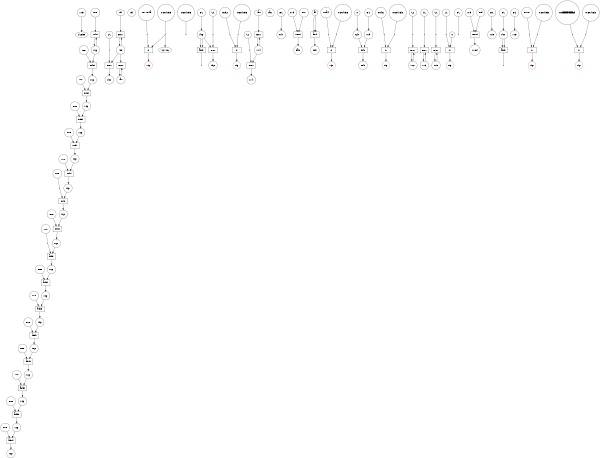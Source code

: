 digraph test{
	size = "4,4";
"r15699" [label = "r15", shape = "circle"];
"r15699" -> "SS699";
"subi700" [label = "subi", shape = "box"];
"rsp700" [label = "rsp", shape = "point"];
"rsp700" [label = "rsp", shape = "circle"];
"rsp700" -> "subi700";
"0x8700" [label = "0x8", shape = "circle"];
"0x8700" -> "subi700";
"rsp700" [label = "rsp", shape = "circle"];
"subi700" -> "rsp700";
"subi702" [label = "subi", shape = "box"];
"rsp702" [label = "rsp", shape = "point"];
"rsp700" -> "subi702";
"0x8702" [label = "0x8", shape = "circle"];
"0x8702" -> "subi702";
"rsp702" [label = "rsp", shape = "circle"];
"subi702" -> "rsp702";
"subi704" [label = "subi", shape = "box"];
"rsp704" [label = "rsp", shape = "point"];
"rsp702" -> "subi704";
"0x8704" [label = "0x8", shape = "circle"];
"0x8704" -> "subi704";
"rsp704" [label = "rsp", shape = "circle"];
"subi704" -> "rsp704";
"subi706" [label = "subi", shape = "box"];
"rsp706" [label = "rsp", shape = "point"];
"rsp704" -> "subi706";
"0x8706" [label = "0x8", shape = "circle"];
"0x8706" -> "subi706";
"rsp706" [label = "rsp", shape = "circle"];
"subi706" -> "rsp706";
"subi708" [label = "subi", shape = "box"];
"rsp708" [label = "rsp", shape = "point"];
"rsp706" -> "subi708";
"0x8708" [label = "0x8", shape = "circle"];
"0x8708" -> "subi708";
"rsp708" [label = "rsp", shape = "circle"];
"subi708" -> "rsp708";
"subi710" [label = "subi", shape = "box"];
"rsp710" [label = "rsp", shape = "point"];
"rsp708" -> "subi710";
"0x8710" [label = "0x8", shape = "circle"];
"0x8710" -> "subi710";
"rsp710" [label = "rsp", shape = "circle"];
"subi710" -> "rsp710";
"mov711" [label = "mov", shape = "box"];
"rbx711" [label = "rbx", shape = "circle"];
"rbx711" [label = "rbx", shape = "circle"];
"rbx711" -> "mov711";
 "rdi711" [label = "rdi", shape = "circle"];
"rdi" -> "mov711";
"mov711"   -> "rbx711";
"0x8712" [label = "0x8", shape = "circle"];
"t1712" [label = "t1", shape = "point"];
"0x8712" -> "t1712" ["dir" = "none"];
"sub713" [label = "sub", shape = "box"];
"rsp713" [label = "rsp", shape = "point"];
"rsp710" -> "sub713";
"t1712" -> "sub713";
"rsp713" [label = "rsp", shape = "circle"];
"sub713" -> "rsp713";
"0x11e4a714" [label = "0x11e4a", shape = "circle"];
"t1714" [label = "t1", shape = "point"];
"0x11e4a714" -> "t1714" ["dir" = "none"];
"t7715" [label = "t7", shape = "point"];
"%ctrl153715" [label = "%ctrl153", shape = "circle"];
"%ctrl153715" -> "t7715"["dir" = "none"];
"t7715" -> "SS716";
"subi717" [label = "subi", shape = "box"];
"rsp717" [label = "rsp", shape = "point"];
"rsp713" -> "subi717";
"0x8717" [label = "0x8", shape = "circle"];
"0x8717" -> "subi717";
"rsp717" [label = "rsp", shape = "circle"];
"subi717" -> "rsp717";
"add718" [label = "+", shape = "box"];
"rip718" [label = "rip", shape = "circle", color = "red"];
"t7715" -> "add718"; 
"t1714" -> "add718"; 
"add718" -> "rip718";
"t7719" [label = "t7", shape = "point"];
"%ctrl153719" [label = "%ctrl153", shape = "circle"];
"%ctrl153719" -> "t7719"["dir" = "none"];
"DS720" [label = "DS", shape = "circle"];
"rbp720" [label = "rbp", shape = "circle"];
"DS720" -> "rbp720";
"and721" [label = "and", shape = "box"];
"t0721" [label = "t0", shape = "point"];
"rbp720" -> "and721";
"rbp720" -> "and721";
"t0721" [label = "t0", shape = "point"];
"and721" -> "t0721"["dir" = "none"];
"t1722" [label = "t1", shape = "point"];
"%ctrl153722" [label = "%ctrl153", shape = "circle"];
"%ctrl153722" -> "t1722"["dir" = "none"];
"0xb2723" [label = "0xb2", shape = "circle"];
"t2723" [label = "t2", shape = "point"];
"0xb2723" -> "t2723" ["dir" = "none"];
"add724" [label = "+", shape = "box"];
"rip724" [label = "rip", shape = "circle", color = "red"];
"t1722" -> "add724"; 
"t2723" -> "add724"; 
"add724" -> "rip724";
"mov725" [label = "mov", shape = "box"];
"r14725" [label = "r14", shape = "circle"];
"r14725" [label = "r14", shape = "circle"];
"r14725" -> "mov725";
 "rax725" [label = "rax", shape = "circle"];
"rax" -> "mov725";
"mov725"   -> "r14725";
"DS726" [label = "DS", shape = "circle"];
"t1b726" [label = "t1b", shape = "circle"];
"DS726" -> "t1b726";
"zexti727" [label = "zexti", shape = "box"];
"eax727" [label = "eax", shape = "circle"];
"t1d727" [label = "t1d", shape = "circle"];
"t1d727" -> "zexti727";
"0x7727" [label = "0x7", shape = "circle"];
"0x7727" -> "zexti727";
"zexti727" -> "eax727";
"and728" [label = "and", shape = "box"];
"t0b728" [label = "t0b", shape = "point"];
"al728" [label = "al", shape = "circle"];
"al728" -> "and728";
"al728" [label = "al", shape = "circle"];
"al728" -> "and728";
"t0b728" [label = "t0b", shape = "circle"];
"and728" -> "t0b728";
"t1729" [label = "t1", shape = "point"];
"%ctrl153729" [label = "%ctrl153", shape = "circle"];
"%ctrl153729" -> "t1729"["dir" = "none"];
"0xa4730" [label = "0xa4", shape = "circle"];
"t2730" [label = "t2", shape = "point"];
"0xa4730" -> "t2730" ["dir" = "none"];
"add731" [label = "+", shape = "box"];
"rip731" [label = "rip", shape = "circle", color = "red"];
"t1729" -> "add731"; 
"t2730" -> "add731"; 
"add731" -> "rip731";
"0732" [label = "0", shape = "circle"];
"t2b732" [label = "t2b", shape = "circle"];
"0732" -> "t2b732";
"DS733" [label = "DS", shape = "circle"];
"t1b733" [label = "t1b", shape = "circle"];
"DS733" -> "t1b733";
"sub734" [label = "sub", shape = "box"];
"t0b734" [label = "t0b", shape = "point"];
"t1b733" -> "sub734";
"t2b732" -> "sub734";
"t0b734" [label = "t0b", shape = "circle"];
"sub734" -> "t0b734";
"t1735" [label = "t1", shape = "point"];
"%ctrl153735" [label = "%ctrl153", shape = "circle"];
"%ctrl153735" -> "t1735"["dir" = "none"];
"0x46736" [label = "0x46", shape = "circle"];
"t2736" [label = "t2", shape = "point"];
"0x46736" -> "t2736" ["dir" = "none"];
"add737" [label = "+", shape = "box"];
"rip737" [label = "rip", shape = "circle", color = "red"];
"t1735" -> "add737"; 
"t2736" -> "add737"; 
"add737" -> "rip737";
"0x8738" [label = "0x8", shape = "circle"];
"t1738" [label = "t1", shape = "point"];
"0x8738" -> "t1738" ["dir" = "none"];
"add739" [label = "add", shape = "box"];
"rsp739" [label = "rsp", shape = "point"];
"rsp717" -> "add739";
"t1738" -> "add739";
"rsp739" [label = "rsp", shape = "circle"];
"add739" -> "rsp739";
"mov740" [label = "mov", shape = "box"];
"rax740" [label = "rax", shape = "circle"];
"rax740" [label = "rax", shape = "circle"];
"rax740" -> "mov740";
 "rbx711" -> "mov740";
 "mov740"   -> "rax740";
"SS741" [label = "SS", shape = "circle"];
"t1741" [label = "t1", shape = "point"];
"SS741" -> "t1741" ["dir" = "none"];
"addi742" [label = "addi", shape = "box"];
"rsp742" [label = "rsp", shape = "point"];
"rsp739" -> "addi742";
"0x8742" [label = "0x8", shape = "circle"];
"0x8742" -> "addi742";
"rsp742" [label = "rsp", shape = "circle"];
"addi742" -> "rsp742";
"mov743" [label = "mov", shape = "box"];
"rbx743" [label = "rbx", shape = "circle"];
"rbx711" -> "mov743";
"t1741" -> "mov743";
 "mov743"   -> "rbx743";
"SS744" [label = "SS", shape = "circle"];
"t1744" [label = "t1", shape = "point"];
"SS744" -> "t1744" ["dir" = "none"];
"addi745" [label = "addi", shape = "box"];
"rsp745" [label = "rsp", shape = "point"];
"rsp742" -> "addi745";
"0x8745" [label = "0x8", shape = "circle"];
"0x8745" -> "addi745";
"rsp745" [label = "rsp", shape = "circle"];
"addi745" -> "rsp745";
"mov746" [label = "mov", shape = "box"];
"rbp746" [label = "rbp", shape = "circle"];
"rbp720" -> "mov746";
"t1744" -> "mov746";
 "mov746"   -> "rbp746";
"SS747" [label = "SS", shape = "circle"];
"t1747" [label = "t1", shape = "point"];
"SS747" -> "t1747" ["dir" = "none"];
"addi748" [label = "addi", shape = "box"];
"rsp748" [label = "rsp", shape = "point"];
"rsp745" -> "addi748";
"0x8748" [label = "0x8", shape = "circle"];
"0x8748" -> "addi748";
"rsp748" [label = "rsp", shape = "circle"];
"addi748" -> "rsp748";
"mov749" [label = "mov", shape = "box"];
"r12749" [label = "r12", shape = "circle"];
"r12749" [label = "r12", shape = "circle"];
"r12749" -> "mov749";
 "t1747" -> "mov749";
 "mov749"   -> "r12749";
"SS750" [label = "SS", shape = "circle"];
"t1750" [label = "t1", shape = "point"];
"SS750" -> "t1750" ["dir" = "none"];
"addi751" [label = "addi", shape = "box"];
"rsp751" [label = "rsp", shape = "point"];
"rsp748" -> "addi751";
"0x8751" [label = "0x8", shape = "circle"];
"0x8751" -> "addi751";
"rsp751" [label = "rsp", shape = "circle"];
"addi751" -> "rsp751";
"mov752" [label = "mov", shape = "box"];
"r13752" [label = "r13", shape = "circle"];
"r13752" [label = "r13", shape = "circle"];
"r13752" -> "mov752";
 "t1750" -> "mov752";
 "mov752"   -> "r13752";
"SS753" [label = "SS", shape = "circle"];
"t1753" [label = "t1", shape = "point"];
"SS753" -> "t1753" ["dir" = "none"];
"addi754" [label = "addi", shape = "box"];
"rsp754" [label = "rsp", shape = "point"];
"rsp751" -> "addi754";
"0x8754" [label = "0x8", shape = "circle"];
"0x8754" -> "addi754";
"rsp754" [label = "rsp", shape = "circle"];
"addi754" -> "rsp754";
"mov755" [label = "mov", shape = "box"];
"r14755" [label = "r14", shape = "circle"];
"r14725" -> "mov755";
"t1753" -> "mov755";
 "mov755"   -> "r14755";
"SS756" [label = "SS", shape = "circle"];
"t1756" [label = "t1", shape = "point"];
"SS756" -> "t1756" ["dir" = "none"];
"addi757" [label = "addi", shape = "box"];
"rsp757" [label = "rsp", shape = "point"];
"rsp754" -> "addi757";
"0x8757" [label = "0x8", shape = "circle"];
"0x8757" -> "addi757";
"rsp757" [label = "rsp", shape = "circle"];
"addi757" -> "rsp757";
"mov758" [label = "mov", shape = "box"];
"r15758" [label = "r15", shape = "circle"];
"r15758" [label = "r15", shape = "circle"];
"r15758" -> "mov758";
 "t1756" -> "mov758";
 "mov758"   -> "r15758";
"SS759" [label = "SS", shape = "circle"];
"t1759" [label = "t1", shape = "point"];
"SS759" -> "t1759" ["dir" = "none"];
"addi760" [label = "addi", shape = "box"];
"rsp760" [label = "rsp", shape = "point"];
"rsp757" -> "addi760";
"0x8760" [label = "0x8", shape = "circle"];
"0x8760" -> "addi760";
"rsp760" [label = "rsp", shape = "circle"];
"addi760" -> "rsp760";
"add761" [label = "+", shape = "box"];
"rip761" [label = "rip", shape = "circle", color = "red"];
"t1759" -> "add761"; 
"0761" [label = "0", shape = "circle"];
"0761" -> "add761";
"add761" -> "rip761";
"DS762" [label = "DS", shape = "circle"];
"t1w762" [label = "t1w", shape = "point"];
"DS762" -> "t1w762" ["dir" = "none"];
"zexti763" [label = "zexti", shape = "box"];
"r12d763" [label = "r12d", shape = "circle"];
"t1d763" [label = "t1d", shape = "circle"];
"t1d763" -> "zexti763";
"0xf763" [label = "0xf", shape = "circle"];
"0xf763" -> "zexti763";
"zexti763" -> "r12d763";
"r15764" [label = "r15", shape = "circle"];
"DS764" [label = "DS", shape = "circle"];
"DS764" -> "r15764";
"DS765" [label = "DS", shape = "circle"];
"rbx765" [label = "rbx", shape = "circle"];
"DS765" -> "rbx765";
"r13766" [label = "r13", shape = "circle"];
"DS766" [label = "DS", shape = "circle"];
"DS766" -> "r13766";
"and767" [label = "and", shape = "box"];
"t0767" [label = "t0", shape = "point"];
"rbx765" -> "and767";
"rbx765" -> "and767";
"t0767" [label = "t0", shape = "point"];
"and767" -> "t0767"["dir" = "none"];
"t1768" [label = "t1", shape = "point"];
"%ctrl153768" [label = "%ctrl153", shape = "circle"];
"%ctrl153768" -> "t1768"["dir" = "none"];
"0x18769" [label = "0x18", shape = "circle"];
"t2769" [label = "t2", shape = "point"];
"0x18769" -> "t2769" ["dir" = "none"];
"add770" [label = "+", shape = "box"];
"rip770" [label = "rip", shape = "circle", color = "red"];
"t1768" -> "add770"; 
"t2769" -> "add770"; 
"add770" -> "rip770";
"t1771" [label = "t1", shape = "point"];
"%ctrl153771" [label = "%ctrl153", shape = "circle"];
"%ctrl153771" -> "t1771"["dir" = "none"];
"0xffffffffffffffcf772" [label = "0xffffffffffffffcf", shape = "circle"];
"t2772" [label = "t2", shape = "point"];
"0xffffffffffffffcf772" -> "t2772" ["dir" = "none"];
"add773" [label = "+", shape = "box"];
"rip773" [label = "rip", shape = "circle", color = "red"];
"t1771" -> "add773"; 
"t2772" -> "add773"; 
"add773" -> "rip773";
}